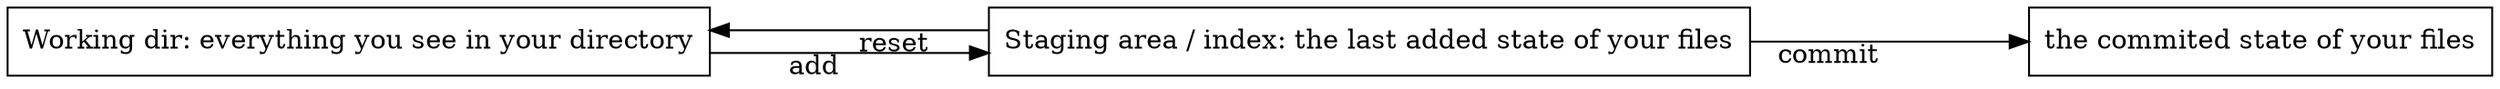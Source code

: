digraph git {
  splines = ortho;
  rankdir=LR;
  node [ shape=box ];
  "working dir" [label="Working dir: everything you see in your directory"];
  "staging area" [label="Staging area / index: the last added state of your files"];
  "repository" [label="the commited state of your files"];
  "working dir" -> "staging area"[xlabel="add", minlen=4];
  "staging area" -> "working dir"[xlabel="reset", minlen=4];
  "staging area" -> "repository"[xlabel="commit", minlen=4];
}
